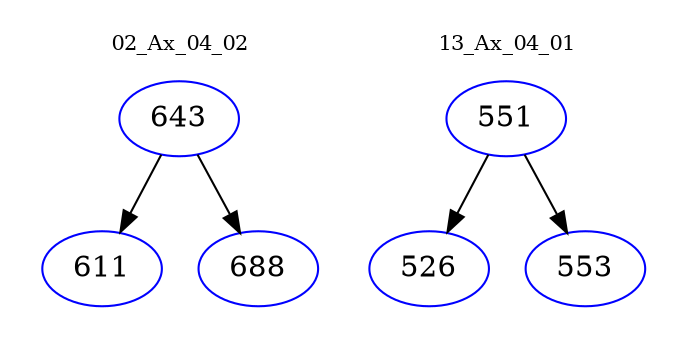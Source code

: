 digraph{
subgraph cluster_0 {
color = white
label = "02_Ax_04_02";
fontsize=10;
T0_643 [label="643", color="blue"]
T0_643 -> T0_611 [color="black"]
T0_611 [label="611", color="blue"]
T0_643 -> T0_688 [color="black"]
T0_688 [label="688", color="blue"]
}
subgraph cluster_1 {
color = white
label = "13_Ax_04_01";
fontsize=10;
T1_551 [label="551", color="blue"]
T1_551 -> T1_526 [color="black"]
T1_526 [label="526", color="blue"]
T1_551 -> T1_553 [color="black"]
T1_553 [label="553", color="blue"]
}
}
